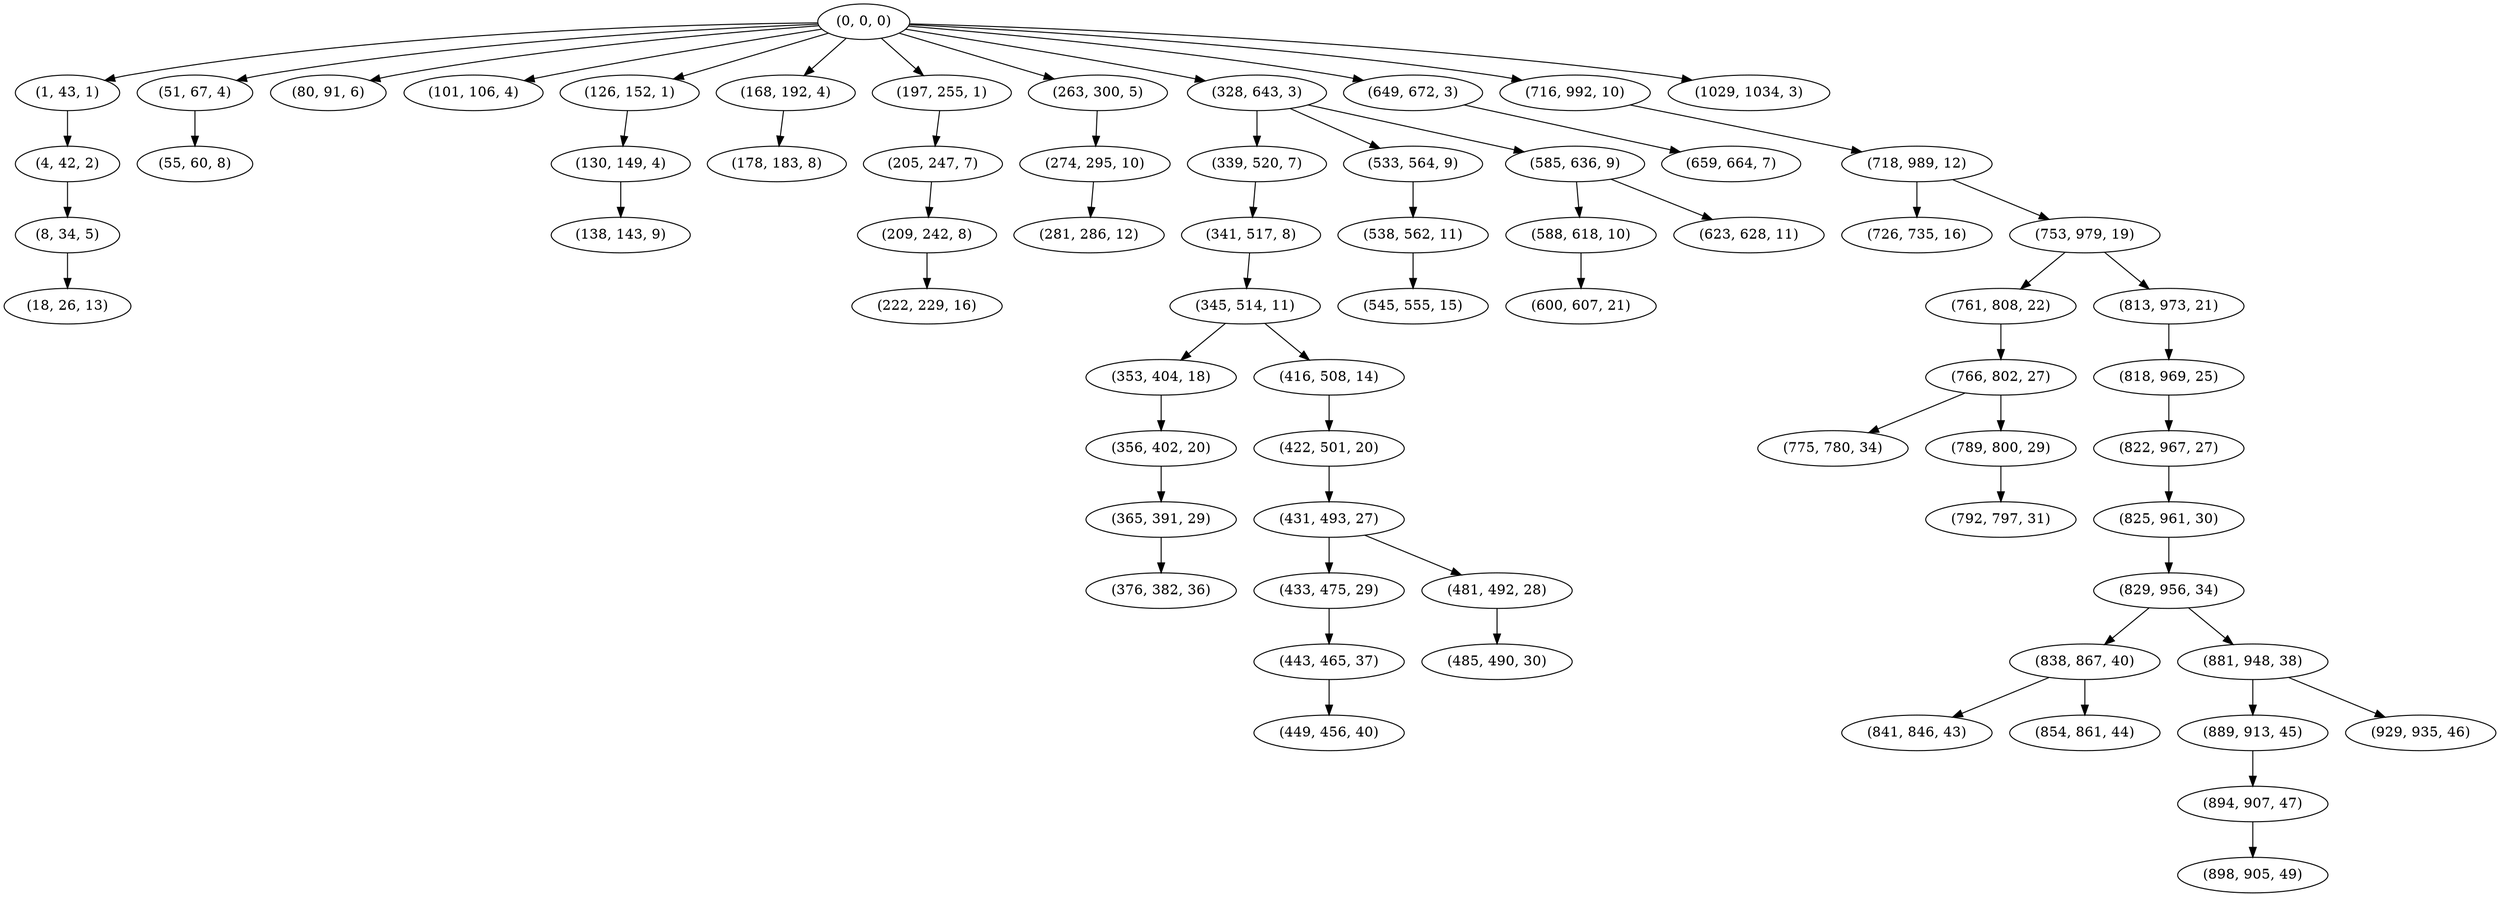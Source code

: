 digraph tree {
    "(0, 0, 0)";
    "(1, 43, 1)";
    "(4, 42, 2)";
    "(8, 34, 5)";
    "(18, 26, 13)";
    "(51, 67, 4)";
    "(55, 60, 8)";
    "(80, 91, 6)";
    "(101, 106, 4)";
    "(126, 152, 1)";
    "(130, 149, 4)";
    "(138, 143, 9)";
    "(168, 192, 4)";
    "(178, 183, 8)";
    "(197, 255, 1)";
    "(205, 247, 7)";
    "(209, 242, 8)";
    "(222, 229, 16)";
    "(263, 300, 5)";
    "(274, 295, 10)";
    "(281, 286, 12)";
    "(328, 643, 3)";
    "(339, 520, 7)";
    "(341, 517, 8)";
    "(345, 514, 11)";
    "(353, 404, 18)";
    "(356, 402, 20)";
    "(365, 391, 29)";
    "(376, 382, 36)";
    "(416, 508, 14)";
    "(422, 501, 20)";
    "(431, 493, 27)";
    "(433, 475, 29)";
    "(443, 465, 37)";
    "(449, 456, 40)";
    "(481, 492, 28)";
    "(485, 490, 30)";
    "(533, 564, 9)";
    "(538, 562, 11)";
    "(545, 555, 15)";
    "(585, 636, 9)";
    "(588, 618, 10)";
    "(600, 607, 21)";
    "(623, 628, 11)";
    "(649, 672, 3)";
    "(659, 664, 7)";
    "(716, 992, 10)";
    "(718, 989, 12)";
    "(726, 735, 16)";
    "(753, 979, 19)";
    "(761, 808, 22)";
    "(766, 802, 27)";
    "(775, 780, 34)";
    "(789, 800, 29)";
    "(792, 797, 31)";
    "(813, 973, 21)";
    "(818, 969, 25)";
    "(822, 967, 27)";
    "(825, 961, 30)";
    "(829, 956, 34)";
    "(838, 867, 40)";
    "(841, 846, 43)";
    "(854, 861, 44)";
    "(881, 948, 38)";
    "(889, 913, 45)";
    "(894, 907, 47)";
    "(898, 905, 49)";
    "(929, 935, 46)";
    "(1029, 1034, 3)";
    "(0, 0, 0)" -> "(1, 43, 1)";
    "(0, 0, 0)" -> "(51, 67, 4)";
    "(0, 0, 0)" -> "(80, 91, 6)";
    "(0, 0, 0)" -> "(101, 106, 4)";
    "(0, 0, 0)" -> "(126, 152, 1)";
    "(0, 0, 0)" -> "(168, 192, 4)";
    "(0, 0, 0)" -> "(197, 255, 1)";
    "(0, 0, 0)" -> "(263, 300, 5)";
    "(0, 0, 0)" -> "(328, 643, 3)";
    "(0, 0, 0)" -> "(649, 672, 3)";
    "(0, 0, 0)" -> "(716, 992, 10)";
    "(0, 0, 0)" -> "(1029, 1034, 3)";
    "(1, 43, 1)" -> "(4, 42, 2)";
    "(4, 42, 2)" -> "(8, 34, 5)";
    "(8, 34, 5)" -> "(18, 26, 13)";
    "(51, 67, 4)" -> "(55, 60, 8)";
    "(126, 152, 1)" -> "(130, 149, 4)";
    "(130, 149, 4)" -> "(138, 143, 9)";
    "(168, 192, 4)" -> "(178, 183, 8)";
    "(197, 255, 1)" -> "(205, 247, 7)";
    "(205, 247, 7)" -> "(209, 242, 8)";
    "(209, 242, 8)" -> "(222, 229, 16)";
    "(263, 300, 5)" -> "(274, 295, 10)";
    "(274, 295, 10)" -> "(281, 286, 12)";
    "(328, 643, 3)" -> "(339, 520, 7)";
    "(328, 643, 3)" -> "(533, 564, 9)";
    "(328, 643, 3)" -> "(585, 636, 9)";
    "(339, 520, 7)" -> "(341, 517, 8)";
    "(341, 517, 8)" -> "(345, 514, 11)";
    "(345, 514, 11)" -> "(353, 404, 18)";
    "(345, 514, 11)" -> "(416, 508, 14)";
    "(353, 404, 18)" -> "(356, 402, 20)";
    "(356, 402, 20)" -> "(365, 391, 29)";
    "(365, 391, 29)" -> "(376, 382, 36)";
    "(416, 508, 14)" -> "(422, 501, 20)";
    "(422, 501, 20)" -> "(431, 493, 27)";
    "(431, 493, 27)" -> "(433, 475, 29)";
    "(431, 493, 27)" -> "(481, 492, 28)";
    "(433, 475, 29)" -> "(443, 465, 37)";
    "(443, 465, 37)" -> "(449, 456, 40)";
    "(481, 492, 28)" -> "(485, 490, 30)";
    "(533, 564, 9)" -> "(538, 562, 11)";
    "(538, 562, 11)" -> "(545, 555, 15)";
    "(585, 636, 9)" -> "(588, 618, 10)";
    "(585, 636, 9)" -> "(623, 628, 11)";
    "(588, 618, 10)" -> "(600, 607, 21)";
    "(649, 672, 3)" -> "(659, 664, 7)";
    "(716, 992, 10)" -> "(718, 989, 12)";
    "(718, 989, 12)" -> "(726, 735, 16)";
    "(718, 989, 12)" -> "(753, 979, 19)";
    "(753, 979, 19)" -> "(761, 808, 22)";
    "(753, 979, 19)" -> "(813, 973, 21)";
    "(761, 808, 22)" -> "(766, 802, 27)";
    "(766, 802, 27)" -> "(775, 780, 34)";
    "(766, 802, 27)" -> "(789, 800, 29)";
    "(789, 800, 29)" -> "(792, 797, 31)";
    "(813, 973, 21)" -> "(818, 969, 25)";
    "(818, 969, 25)" -> "(822, 967, 27)";
    "(822, 967, 27)" -> "(825, 961, 30)";
    "(825, 961, 30)" -> "(829, 956, 34)";
    "(829, 956, 34)" -> "(838, 867, 40)";
    "(829, 956, 34)" -> "(881, 948, 38)";
    "(838, 867, 40)" -> "(841, 846, 43)";
    "(838, 867, 40)" -> "(854, 861, 44)";
    "(881, 948, 38)" -> "(889, 913, 45)";
    "(881, 948, 38)" -> "(929, 935, 46)";
    "(889, 913, 45)" -> "(894, 907, 47)";
    "(894, 907, 47)" -> "(898, 905, 49)";
}
